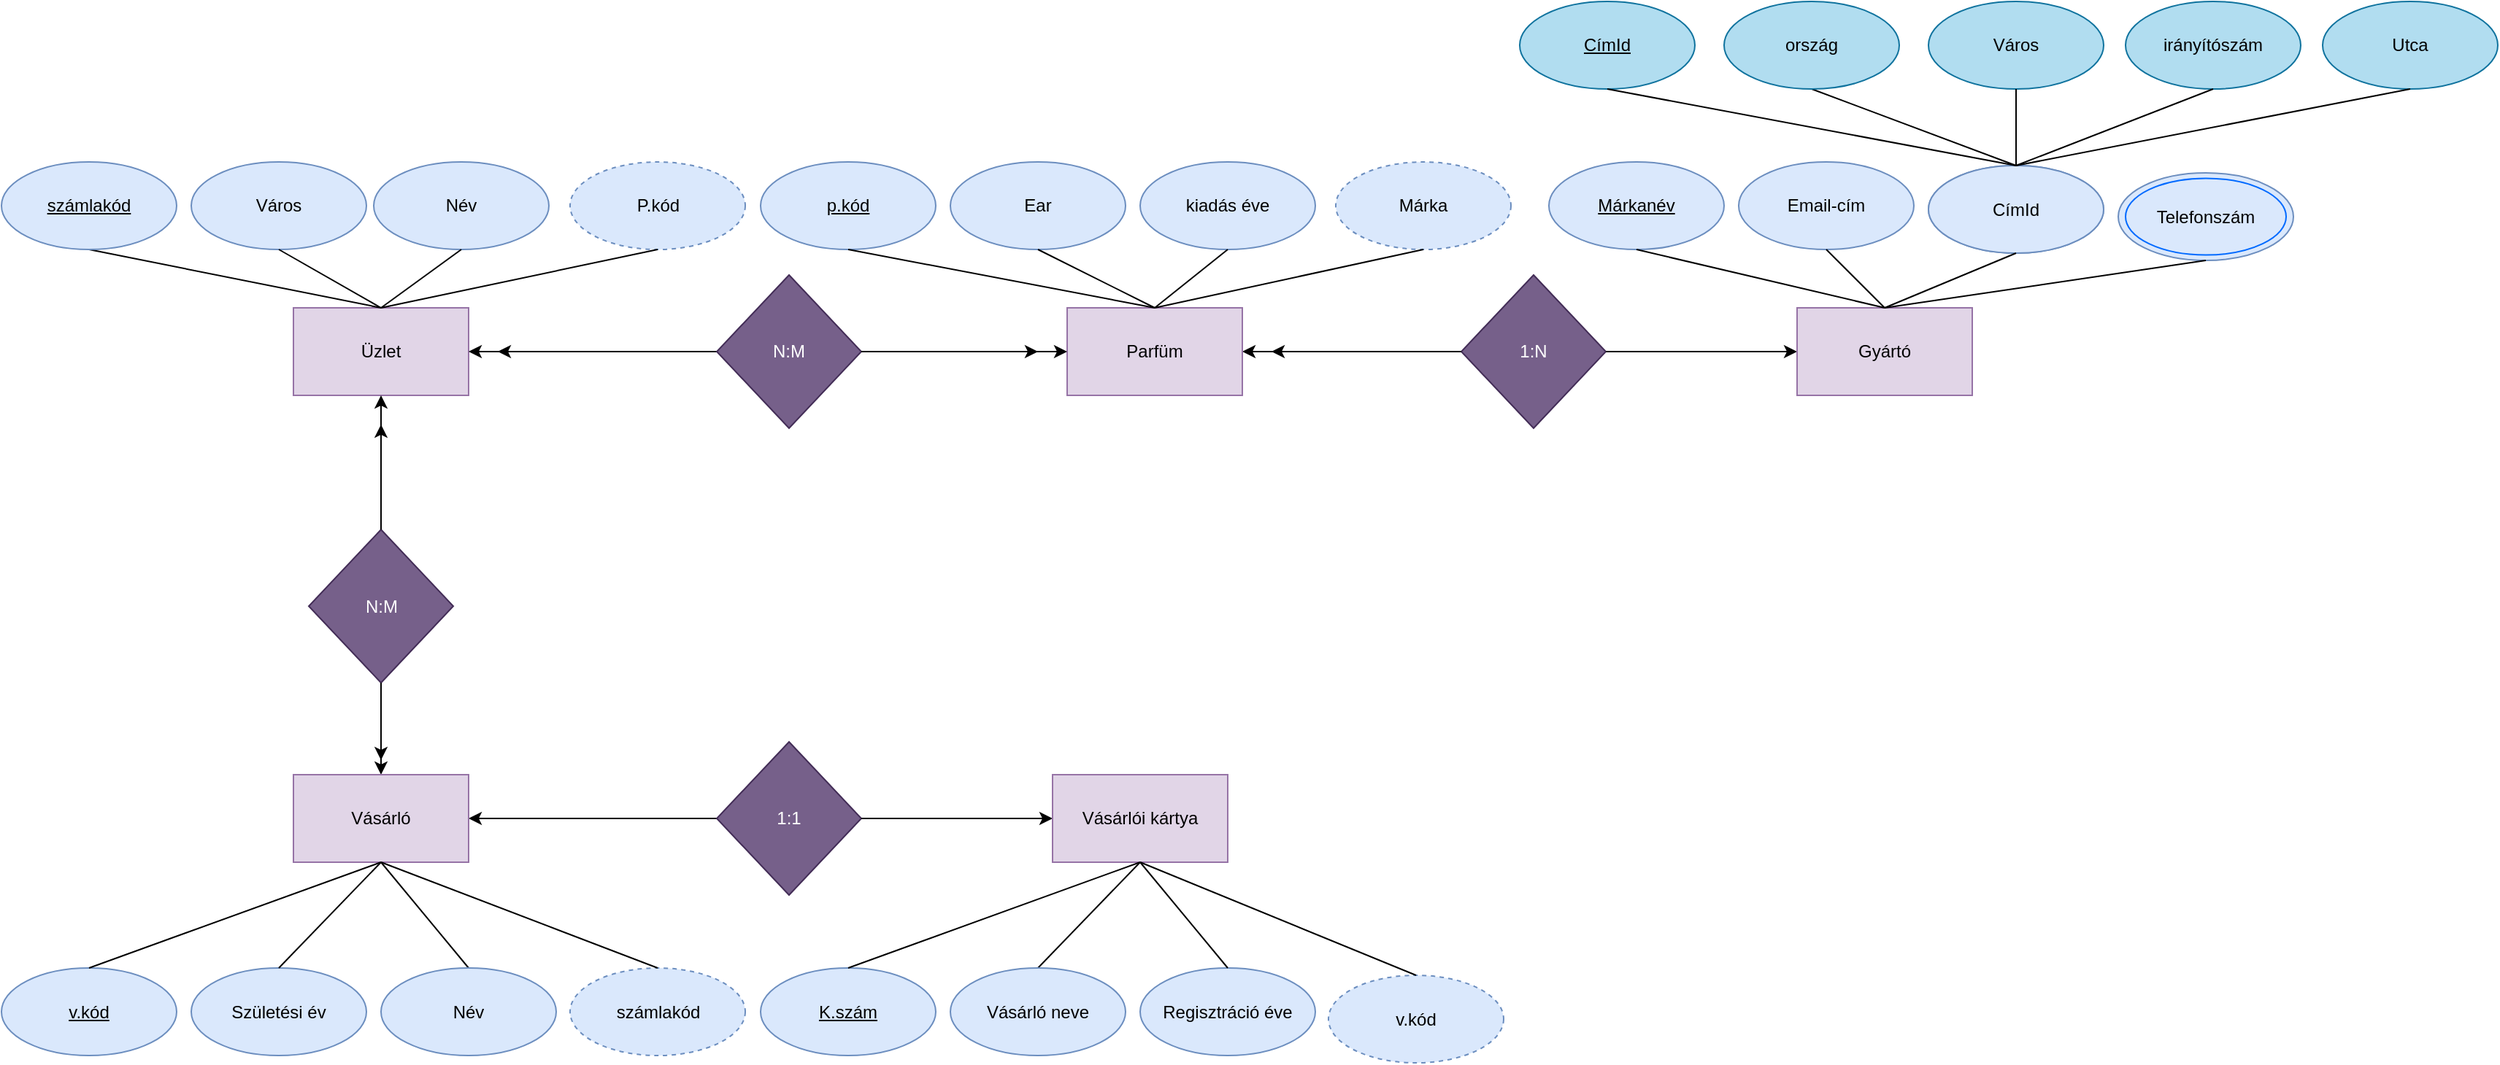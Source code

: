 <mxfile version="24.9.1">
  <diagram name="1 oldal" id="GX9x6SP1de8rh7PZItlE">
    <mxGraphModel dx="2047" dy="666" grid="1" gridSize="10" guides="1" tooltips="1" connect="1" arrows="1" fold="1" page="1" pageScale="1" pageWidth="827" pageHeight="1169" math="0" shadow="0">
      <root>
        <mxCell id="0" />
        <mxCell id="1" parent="0" />
        <mxCell id="6PtmAap040pJsDn0YbJX-8" value="" style="edgeStyle=orthogonalEdgeStyle;rounded=0;orthogonalLoop=1;jettySize=auto;html=1;entryX=1;entryY=0.5;entryDx=0;entryDy=0;exitX=0;exitY=0.5;exitDx=0;exitDy=0;" parent="1" source="6PtmAap040pJsDn0YbJX-7" target="6PtmAap040pJsDn0YbJX-1" edge="1">
          <mxGeometry relative="1" as="geometry">
            <mxPoint x="360" y="450" as="sourcePoint" />
          </mxGeometry>
        </mxCell>
        <mxCell id="6PtmAap040pJsDn0YbJX-1" value="Parfüm" style="rounded=0;whiteSpace=wrap;html=1;fillColor=#e1d5e7;strokeColor=#9673a6;" parent="1" vertex="1">
          <mxGeometry x="170" y="380" width="120" height="60" as="geometry" />
        </mxCell>
        <mxCell id="6PtmAap040pJsDn0YbJX-2" value="Márka" style="ellipse;whiteSpace=wrap;html=1;fillColor=#dae8fc;strokeColor=#6c8ebf;dashed=1;" parent="1" vertex="1">
          <mxGeometry x="354" y="280" width="120" height="60" as="geometry" />
        </mxCell>
        <mxCell id="6PtmAap040pJsDn0YbJX-4" value="Ear" style="ellipse;whiteSpace=wrap;html=1;fillColor=#dae8fc;strokeColor=#6c8ebf;" parent="1" vertex="1">
          <mxGeometry x="90" y="280" width="120" height="60" as="geometry" />
        </mxCell>
        <mxCell id="6PtmAap040pJsDn0YbJX-5" value="kiadás éve" style="ellipse;whiteSpace=wrap;html=1;fillColor=#dae8fc;strokeColor=#6c8ebf;" parent="1" vertex="1">
          <mxGeometry x="220" y="280" width="120" height="60" as="geometry" />
        </mxCell>
        <mxCell id="6PtmAap040pJsDn0YbJX-6" value="&lt;u&gt;p.kód&lt;/u&gt;" style="ellipse;whiteSpace=wrap;html=1;fillColor=#dae8fc;strokeColor=#6c8ebf;" parent="1" vertex="1">
          <mxGeometry x="-40" y="280" width="120" height="60" as="geometry" />
        </mxCell>
        <mxCell id="6PtmAap040pJsDn0YbJX-7" value="1:N" style="rhombus;whiteSpace=wrap;html=1;fillColor=#76608a;strokeColor=#432D57;rounded=0;fontColor=#ffffff;" parent="1" vertex="1">
          <mxGeometry x="440" y="357.5" width="99" height="105" as="geometry" />
        </mxCell>
        <mxCell id="6PtmAap040pJsDn0YbJX-9" value="" style="endArrow=none;html=1;rounded=0;entryX=0.5;entryY=1;entryDx=0;entryDy=0;exitX=0.5;exitY=0;exitDx=0;exitDy=0;" parent="1" source="6PtmAap040pJsDn0YbJX-1" target="6PtmAap040pJsDn0YbJX-5" edge="1">
          <mxGeometry width="50" height="50" relative="1" as="geometry">
            <mxPoint x="240" y="250" as="sourcePoint" />
            <mxPoint x="440" y="410" as="targetPoint" />
          </mxGeometry>
        </mxCell>
        <mxCell id="6PtmAap040pJsDn0YbJX-11" value="" style="endArrow=none;html=1;rounded=0;entryX=0.5;entryY=1;entryDx=0;entryDy=0;exitX=0.5;exitY=0;exitDx=0;exitDy=0;" parent="1" source="6PtmAap040pJsDn0YbJX-1" target="6PtmAap040pJsDn0YbJX-6" edge="1">
          <mxGeometry width="50" height="50" relative="1" as="geometry">
            <mxPoint x="390" y="460" as="sourcePoint" />
            <mxPoint x="440" y="410" as="targetPoint" />
          </mxGeometry>
        </mxCell>
        <mxCell id="6PtmAap040pJsDn0YbJX-12" value="" style="endArrow=none;html=1;rounded=0;entryX=0.5;entryY=1;entryDx=0;entryDy=0;exitX=0.5;exitY=0;exitDx=0;exitDy=0;" parent="1" source="6PtmAap040pJsDn0YbJX-1" target="6PtmAap040pJsDn0YbJX-2" edge="1">
          <mxGeometry width="50" height="50" relative="1" as="geometry">
            <mxPoint x="370" y="230" as="sourcePoint" />
            <mxPoint x="440" y="410" as="targetPoint" />
          </mxGeometry>
        </mxCell>
        <mxCell id="6PtmAap040pJsDn0YbJX-68" value="" style="edgeStyle=orthogonalEdgeStyle;rounded=0;orthogonalLoop=1;jettySize=auto;html=1;exitX=1;exitY=0.5;exitDx=0;exitDy=0;entryX=0;entryY=0.5;entryDx=0;entryDy=0;" parent="1" source="6PtmAap040pJsDn0YbJX-7" target="6PtmAap040pJsDn0YbJX-13" edge="1">
          <mxGeometry relative="1" as="geometry">
            <mxPoint x="580" y="490" as="targetPoint" />
          </mxGeometry>
        </mxCell>
        <mxCell id="6PtmAap040pJsDn0YbJX-13" value="Gyártó" style="rounded=0;whiteSpace=wrap;html=1;fillColor=#e1d5e7;strokeColor=#9673a6;" parent="1" vertex="1">
          <mxGeometry x="670" y="380" width="120" height="60" as="geometry" />
        </mxCell>
        <mxCell id="6PtmAap040pJsDn0YbJX-16" value="" style="ellipse;whiteSpace=wrap;html=1;fillColor=#dae8fc;strokeColor=#6c8ebf;" parent="1" vertex="1">
          <mxGeometry x="890" y="287.5" width="120" height="60" as="geometry" />
        </mxCell>
        <mxCell id="6PtmAap040pJsDn0YbJX-17" value="" style="endArrow=none;html=1;rounded=0;exitX=0.5;exitY=1;exitDx=0;exitDy=0;entryX=0.5;entryY=0;entryDx=0;entryDy=0;" parent="1" source="6PtmAap040pJsDn0YbJX-16" target="6PtmAap040pJsDn0YbJX-13" edge="1">
          <mxGeometry width="50" height="50" relative="1" as="geometry">
            <mxPoint x="530" y="462" as="sourcePoint" />
            <mxPoint x="770" y="412" as="targetPoint" />
          </mxGeometry>
        </mxCell>
        <mxCell id="6PtmAap040pJsDn0YbJX-18" value="&lt;span style=&quot;font-weight: normal;&quot;&gt;&lt;u&gt;Márkanév&lt;/u&gt;&lt;/span&gt;" style="ellipse;whiteSpace=wrap;html=1;fillColor=#dae8fc;strokeColor=#6c8ebf;fontStyle=1;" parent="1" vertex="1">
          <mxGeometry x="500" y="280" width="120" height="60" as="geometry" />
        </mxCell>
        <mxCell id="6PtmAap040pJsDn0YbJX-19" value="" style="endArrow=none;html=1;rounded=0;entryX=0.5;entryY=1;entryDx=0;entryDy=0;exitX=0.5;exitY=0;exitDx=0;exitDy=0;" parent="1" source="6PtmAap040pJsDn0YbJX-13" target="6PtmAap040pJsDn0YbJX-18" edge="1">
          <mxGeometry width="50" height="50" relative="1" as="geometry">
            <mxPoint x="770" y="412" as="sourcePoint" />
            <mxPoint x="580" y="412" as="targetPoint" />
          </mxGeometry>
        </mxCell>
        <mxCell id="6PtmAap040pJsDn0YbJX-21" value="Név" style="ellipse;whiteSpace=wrap;html=1;fillColor=#dae8fc;strokeColor=#6c8ebf;" parent="1" vertex="1">
          <mxGeometry x="760" y="282.5" width="120" height="60" as="geometry" />
        </mxCell>
        <mxCell id="6PtmAap040pJsDn0YbJX-22" value="CímId" style="ellipse;whiteSpace=wrap;html=1;fillColor=#dae8fc;strokeColor=#6c8ebf;" parent="1" vertex="1">
          <mxGeometry x="760" y="282.5" width="120" height="60" as="geometry" />
        </mxCell>
        <mxCell id="6PtmAap040pJsDn0YbJX-23" value="" style="endArrow=none;html=1;rounded=0;entryX=0.5;entryY=1;entryDx=0;entryDy=0;exitX=0.5;exitY=0;exitDx=0;exitDy=0;" parent="1" source="6PtmAap040pJsDn0YbJX-13" target="6PtmAap040pJsDn0YbJX-21" edge="1">
          <mxGeometry width="50" height="50" relative="1" as="geometry">
            <mxPoint x="770" y="412" as="sourcePoint" />
            <mxPoint x="580" y="412" as="targetPoint" />
          </mxGeometry>
        </mxCell>
        <mxCell id="6PtmAap040pJsDn0YbJX-24" value="" style="endArrow=none;html=1;rounded=0;entryX=0.5;entryY=0;entryDx=0;entryDy=0;exitX=0.5;exitY=1;exitDx=0;exitDy=0;" parent="1" source="6PtmAap040pJsDn0YbJX-25" target="6PtmAap040pJsDn0YbJX-22" edge="1">
          <mxGeometry width="50" height="50" relative="1" as="geometry">
            <mxPoint x="930" y="292.5" as="sourcePoint" />
            <mxPoint x="540" y="362.5" as="targetPoint" />
          </mxGeometry>
        </mxCell>
        <mxCell id="6PtmAap040pJsDn0YbJX-25" value="ország&lt;span style=&quot;color: rgba(0, 0, 0, 0); font-family: monospace; font-size: 0px; text-align: start; text-wrap-mode: nowrap;&quot;&gt;%3CmxGraphModel%3E%3Croot%3E%3CmxCell%20id%3D%220%22%2F%3E%3CmxCell%20id%3D%221%22%20parent%3D%220%22%2F%3E%3CmxCell%20id%3D%222%22%20value%3D%22N%C3%A9v%22%20style%3D%22ellipse%3BwhiteSpace%3Dwrap%3Bhtml%3D1%3BfillColor%3D%23dae8fc%3BstrokeColor%3D%236c8ebf%3B%22%20vertex%3D%221%22%20parent%3D%221%22%3E%3CmxGeometry%20x%3D%22670%22%20y%3D%22370%22%20width%3D%22120%22%20height%3D%2260%22%20as%3D%22geometry%22%2F%3E%3C%2FmxCell%3E%3C%2Froot%3E%3C%2FmxGraphModel%3E&lt;/span&gt;" style="ellipse;whiteSpace=wrap;html=1;fillColor=#b1ddf0;strokeColor=#10739e;" parent="1" vertex="1">
          <mxGeometry x="620" y="170" width="120" height="60" as="geometry" />
        </mxCell>
        <mxCell id="6PtmAap040pJsDn0YbJX-27" value="Város" style="ellipse;whiteSpace=wrap;html=1;fillColor=#b1ddf0;strokeColor=#10739e;" parent="1" vertex="1">
          <mxGeometry x="760" y="170" width="120" height="60" as="geometry" />
        </mxCell>
        <mxCell id="6PtmAap040pJsDn0YbJX-28" value="irányítószám" style="ellipse;whiteSpace=wrap;html=1;fillColor=#b1ddf0;strokeColor=#10739e;" parent="1" vertex="1">
          <mxGeometry x="895" y="170" width="120" height="60" as="geometry" />
        </mxCell>
        <mxCell id="6PtmAap040pJsDn0YbJX-29" value="" style="endArrow=none;html=1;rounded=0;entryX=0.5;entryY=1;entryDx=0;entryDy=0;exitX=0.5;exitY=0;exitDx=0;exitDy=0;" parent="1" source="6PtmAap040pJsDn0YbJX-22" target="6PtmAap040pJsDn0YbJX-27" edge="1">
          <mxGeometry width="50" height="50" relative="1" as="geometry">
            <mxPoint x="820" y="280" as="sourcePoint" />
            <mxPoint x="540" y="362.5" as="targetPoint" />
          </mxGeometry>
        </mxCell>
        <mxCell id="6PtmAap040pJsDn0YbJX-30" value="" style="endArrow=none;html=1;rounded=0;entryX=0.5;entryY=1;entryDx=0;entryDy=0;exitX=0.5;exitY=0;exitDx=0;exitDy=0;" parent="1" source="6PtmAap040pJsDn0YbJX-22" target="6PtmAap040pJsDn0YbJX-28" edge="1">
          <mxGeometry width="50" height="50" relative="1" as="geometry">
            <mxPoint x="490" y="412.5" as="sourcePoint" />
            <mxPoint x="540" y="362.5" as="targetPoint" />
          </mxGeometry>
        </mxCell>
        <mxCell id="6PtmAap040pJsDn0YbJX-32" value="Utca" style="ellipse;whiteSpace=wrap;html=1;fillColor=#b1ddf0;strokeColor=#10739e;" parent="1" vertex="1">
          <mxGeometry x="1030" y="170" width="120" height="60" as="geometry" />
        </mxCell>
        <mxCell id="6PtmAap040pJsDn0YbJX-33" value="" style="endArrow=none;html=1;rounded=0;entryX=0.5;entryY=1;entryDx=0;entryDy=0;exitX=0.5;exitY=0;exitDx=0;exitDy=0;" parent="1" source="6PtmAap040pJsDn0YbJX-22" target="6PtmAap040pJsDn0YbJX-32" edge="1">
          <mxGeometry width="50" height="50" relative="1" as="geometry">
            <mxPoint x="490" y="412.5" as="sourcePoint" />
            <mxPoint x="540" y="362.5" as="targetPoint" />
          </mxGeometry>
        </mxCell>
        <mxCell id="6PtmAap040pJsDn0YbJX-36" value="Üzlet" style="rounded=0;whiteSpace=wrap;html=1;fillColor=#e1d5e7;strokeColor=#9673a6;" parent="1" vertex="1">
          <mxGeometry x="-360" y="380" width="120" height="60" as="geometry" />
        </mxCell>
        <mxCell id="6PtmAap040pJsDn0YbJX-84" value="" style="edgeStyle=orthogonalEdgeStyle;rounded=0;orthogonalLoop=1;jettySize=auto;html=1;endArrow=none;endFill=0;startArrow=classic;startFill=1;" parent="1" source="6PtmAap040pJsDn0YbJX-37" target="6PtmAap040pJsDn0YbJX-82" edge="1">
          <mxGeometry relative="1" as="geometry" />
        </mxCell>
        <mxCell id="6PtmAap040pJsDn0YbJX-129" value="" style="edgeStyle=orthogonalEdgeStyle;rounded=0;orthogonalLoop=1;jettySize=auto;html=1;startArrow=classic;startFill=1;endArrow=none;endFill=0;" parent="1" source="6PtmAap040pJsDn0YbJX-37" target="6PtmAap040pJsDn0YbJX-101" edge="1">
          <mxGeometry relative="1" as="geometry" />
        </mxCell>
        <mxCell id="6PtmAap040pJsDn0YbJX-37" value="Vásárló" style="rounded=0;whiteSpace=wrap;html=1;fillColor=#e1d5e7;strokeColor=#9673a6;" parent="1" vertex="1">
          <mxGeometry x="-360" y="700" width="120" height="60" as="geometry" />
        </mxCell>
        <mxCell id="6PtmAap040pJsDn0YbJX-38" value="Név" style="ellipse;whiteSpace=wrap;html=1;fillColor=#dae8fc;strokeColor=#6c8ebf;" parent="1" vertex="1">
          <mxGeometry x="-305" y="280" width="120" height="60" as="geometry" />
        </mxCell>
        <mxCell id="6PtmAap040pJsDn0YbJX-39" value="" style="endArrow=none;html=1;rounded=0;entryX=0.5;entryY=1;entryDx=0;entryDy=0;exitX=0.5;exitY=0;exitDx=0;exitDy=0;" parent="1" source="6PtmAap040pJsDn0YbJX-36" target="6PtmAap040pJsDn0YbJX-38" edge="1">
          <mxGeometry width="50" height="50" relative="1" as="geometry">
            <mxPoint x="90" y="355" as="sourcePoint" />
            <mxPoint x="140" y="305" as="targetPoint" />
          </mxGeometry>
        </mxCell>
        <mxCell id="6PtmAap040pJsDn0YbJX-40" value="Város" style="ellipse;whiteSpace=wrap;html=1;fillColor=#dae8fc;strokeColor=#6c8ebf;" parent="1" vertex="1">
          <mxGeometry x="-430" y="280" width="120" height="60" as="geometry" />
        </mxCell>
        <mxCell id="6PtmAap040pJsDn0YbJX-41" value="" style="endArrow=none;html=1;rounded=0;exitX=0.5;exitY=1;exitDx=0;exitDy=0;entryX=0.5;entryY=0;entryDx=0;entryDy=0;" parent="1" source="6PtmAap040pJsDn0YbJX-40" target="6PtmAap040pJsDn0YbJX-36" edge="1">
          <mxGeometry width="50" height="50" relative="1" as="geometry">
            <mxPoint x="10" y="55" as="sourcePoint" />
            <mxPoint x="-300" y="250" as="targetPoint" />
          </mxGeometry>
        </mxCell>
        <mxCell id="6PtmAap040pJsDn0YbJX-43" value="" style="endArrow=none;html=1;rounded=0;exitX=0.5;exitY=1;exitDx=0;exitDy=0;entryX=0.5;entryY=0;entryDx=0;entryDy=0;" parent="1" source="6PtmAap040pJsDn0YbJX-47" target="6PtmAap040pJsDn0YbJX-36" edge="1">
          <mxGeometry width="50" height="50" relative="1" as="geometry">
            <mxPoint x="440" y="580" as="sourcePoint" />
            <mxPoint x="-200" y="320" as="targetPoint" />
          </mxGeometry>
        </mxCell>
        <mxCell id="6PtmAap040pJsDn0YbJX-44" value="P.kód" style="ellipse;whiteSpace=wrap;html=1;fillColor=#dae8fc;strokeColor=#6c8ebf;dashed=1;" parent="1" vertex="1">
          <mxGeometry x="-170.5" y="280" width="120" height="60" as="geometry" />
        </mxCell>
        <mxCell id="6PtmAap040pJsDn0YbJX-46" value="" style="endArrow=none;html=1;rounded=0;entryX=0.5;entryY=1;entryDx=0;entryDy=0;exitX=0.5;exitY=0;exitDx=0;exitDy=0;" parent="1" source="6PtmAap040pJsDn0YbJX-36" target="6PtmAap040pJsDn0YbJX-44" edge="1">
          <mxGeometry width="50" height="50" relative="1" as="geometry">
            <mxPoint x="-100" y="665" as="sourcePoint" />
            <mxPoint x="140" y="105" as="targetPoint" />
          </mxGeometry>
        </mxCell>
        <mxCell id="6PtmAap040pJsDn0YbJX-47" value="&lt;u&gt;számlakód&lt;/u&gt;" style="ellipse;whiteSpace=wrap;html=1;fillColor=#dae8fc;strokeColor=#6c8ebf;" parent="1" vertex="1">
          <mxGeometry x="-560" y="280" width="120" height="60" as="geometry" />
        </mxCell>
        <mxCell id="6PtmAap040pJsDn0YbJX-51" value="&lt;u&gt;v.kód&lt;/u&gt;" style="ellipse;whiteSpace=wrap;html=1;fillColor=#dae8fc;strokeColor=#6c8ebf;" parent="1" vertex="1">
          <mxGeometry x="-560" y="832.5" width="120" height="60" as="geometry" />
        </mxCell>
        <mxCell id="6PtmAap040pJsDn0YbJX-52" value="Születési év" style="ellipse;whiteSpace=wrap;html=1;fillColor=#dae8fc;strokeColor=#6c8ebf;" parent="1" vertex="1">
          <mxGeometry x="-430" y="832.5" width="120" height="60" as="geometry" />
        </mxCell>
        <mxCell id="6PtmAap040pJsDn0YbJX-53" value="számlakód" style="ellipse;whiteSpace=wrap;html=1;fillColor=#dae8fc;strokeColor=#6c8ebf;dashed=1;" parent="1" vertex="1">
          <mxGeometry x="-170.5" y="832.5" width="120" height="60" as="geometry" />
        </mxCell>
        <mxCell id="6PtmAap040pJsDn0YbJX-54" value="" style="endArrow=none;html=1;rounded=0;exitX=0.5;exitY=0;exitDx=0;exitDy=0;entryX=0.5;entryY=1;entryDx=0;entryDy=0;" parent="1" source="6PtmAap040pJsDn0YbJX-53" target="6PtmAap040pJsDn0YbJX-37" edge="1">
          <mxGeometry width="50" height="50" relative="1" as="geometry">
            <mxPoint x="90" y="655" as="sourcePoint" />
            <mxPoint x="-350" y="835" as="targetPoint" />
          </mxGeometry>
        </mxCell>
        <mxCell id="6PtmAap040pJsDn0YbJX-55" value="" style="endArrow=none;html=1;rounded=0;entryX=0.5;entryY=0;entryDx=0;entryDy=0;exitX=0.5;exitY=1;exitDx=0;exitDy=0;" parent="1" source="6PtmAap040pJsDn0YbJX-37" target="6PtmAap040pJsDn0YbJX-52" edge="1">
          <mxGeometry width="50" height="50" relative="1" as="geometry">
            <mxPoint x="90" y="655" as="sourcePoint" />
            <mxPoint x="140" y="605" as="targetPoint" />
          </mxGeometry>
        </mxCell>
        <mxCell id="6PtmAap040pJsDn0YbJX-56" value="" style="endArrow=none;html=1;rounded=0;exitX=0.5;exitY=0;exitDx=0;exitDy=0;entryX=0.5;entryY=1;entryDx=0;entryDy=0;" parent="1" source="6PtmAap040pJsDn0YbJX-51" target="6PtmAap040pJsDn0YbJX-37" edge="1">
          <mxGeometry width="50" height="50" relative="1" as="geometry">
            <mxPoint x="90" y="655" as="sourcePoint" />
            <mxPoint x="-370" y="730" as="targetPoint" />
          </mxGeometry>
        </mxCell>
        <mxCell id="6PtmAap040pJsDn0YbJX-67" value="" style="endArrow=classic;html=1;rounded=0;endFill=1;exitX=0;exitY=0.5;exitDx=0;exitDy=0;" parent="1" source="6PtmAap040pJsDn0YbJX-7" edge="1">
          <mxGeometry width="50" height="50" relative="1" as="geometry">
            <mxPoint x="470" y="440" as="sourcePoint" />
            <mxPoint x="310" y="410" as="targetPoint" />
            <Array as="points" />
          </mxGeometry>
        </mxCell>
        <mxCell id="6PtmAap040pJsDn0YbJX-133" value="" style="edgeStyle=orthogonalEdgeStyle;rounded=0;orthogonalLoop=1;jettySize=auto;html=1;" parent="1" source="6PtmAap040pJsDn0YbJX-70" target="6PtmAap040pJsDn0YbJX-36" edge="1">
          <mxGeometry relative="1" as="geometry" />
        </mxCell>
        <mxCell id="6PtmAap040pJsDn0YbJX-70" value="N:M" style="rhombus;whiteSpace=wrap;html=1;fillColor=#76608a;strokeColor=#432D57;rounded=0;fontColor=#ffffff;" parent="1" vertex="1">
          <mxGeometry x="-70" y="357.5" width="99" height="105" as="geometry" />
        </mxCell>
        <mxCell id="6PtmAap040pJsDn0YbJX-72" value="" style="endArrow=classic;html=1;rounded=0;" parent="1" edge="1">
          <mxGeometry width="50" height="50" relative="1" as="geometry">
            <mxPoint x="-90" y="410" as="sourcePoint" />
            <mxPoint x="-220" y="410" as="targetPoint" />
          </mxGeometry>
        </mxCell>
        <mxCell id="6PtmAap040pJsDn0YbJX-73" value="" style="endArrow=classic;html=1;rounded=0;exitX=1;exitY=0.5;exitDx=0;exitDy=0;" parent="1" source="6PtmAap040pJsDn0YbJX-70" edge="1">
          <mxGeometry width="50" height="50" relative="1" as="geometry">
            <mxPoint x="287.5" y="495" as="sourcePoint" />
            <mxPoint x="150" y="410" as="targetPoint" />
          </mxGeometry>
        </mxCell>
        <mxCell id="6PtmAap040pJsDn0YbJX-75" value="" style="endArrow=classic;html=1;rounded=0;exitX=1;exitY=0.5;exitDx=0;exitDy=0;entryX=0;entryY=0.5;entryDx=0;entryDy=0;" parent="1" source="6PtmAap040pJsDn0YbJX-70" target="6PtmAap040pJsDn0YbJX-1" edge="1">
          <mxGeometry width="50" height="50" relative="1" as="geometry">
            <mxPoint x="250" y="435" as="sourcePoint" />
            <mxPoint x="130" y="450" as="targetPoint" />
          </mxGeometry>
        </mxCell>
        <mxCell id="6PtmAap040pJsDn0YbJX-76" value="" style="endArrow=none;html=1;rounded=0;entryX=0.5;entryY=0;entryDx=0;entryDy=0;exitX=0.5;exitY=1;exitDx=0;exitDy=0;" parent="1" source="6PtmAap040pJsDn0YbJX-37" target="6PtmAap040pJsDn0YbJX-50" edge="1">
          <mxGeometry width="50" height="50" relative="1" as="geometry">
            <mxPoint x="-350" y="845" as="sourcePoint" />
            <mxPoint x="-160" y="765" as="targetPoint" />
          </mxGeometry>
        </mxCell>
        <mxCell id="6PtmAap040pJsDn0YbJX-50" value="Név" style="ellipse;whiteSpace=wrap;html=1;fillColor=#dae8fc;strokeColor=#6c8ebf;" parent="1" vertex="1">
          <mxGeometry x="-300" y="832.5" width="120" height="60" as="geometry" />
        </mxCell>
        <mxCell id="6PtmAap040pJsDn0YbJX-82" value="N:M" style="rhombus;whiteSpace=wrap;html=1;fillColor=#76608a;strokeColor=#432D57;rounded=0;fontColor=#ffffff;" parent="1" vertex="1">
          <mxGeometry x="-349.5" y="532" width="99" height="105" as="geometry" />
        </mxCell>
        <mxCell id="6PtmAap040pJsDn0YbJX-87" value="" style="endArrow=classic;html=1;rounded=0;entryX=0.5;entryY=1;entryDx=0;entryDy=0;exitX=0.5;exitY=0;exitDx=0;exitDy=0;" parent="1" source="6PtmAap040pJsDn0YbJX-82" target="6PtmAap040pJsDn0YbJX-36" edge="1">
          <mxGeometry width="50" height="50" relative="1" as="geometry">
            <mxPoint x="80" y="725" as="sourcePoint" />
            <mxPoint x="100" y="765" as="targetPoint" />
          </mxGeometry>
        </mxCell>
        <mxCell id="6PtmAap040pJsDn0YbJX-101" value="1:1" style="rhombus;whiteSpace=wrap;html=1;fillColor=#76608a;strokeColor=#432D57;rounded=0;fontColor=#ffffff;" parent="1" vertex="1">
          <mxGeometry x="-70" y="677.5" width="99" height="105" as="geometry" />
        </mxCell>
        <mxCell id="6PtmAap040pJsDn0YbJX-104" value="" style="edgeStyle=orthogonalEdgeStyle;rounded=0;orthogonalLoop=1;jettySize=auto;html=1;endArrow=none;endFill=0;startArrow=classic;startFill=1;" parent="1" source="6PtmAap040pJsDn0YbJX-103" target="6PtmAap040pJsDn0YbJX-101" edge="1">
          <mxGeometry relative="1" as="geometry" />
        </mxCell>
        <mxCell id="6PtmAap040pJsDn0YbJX-103" value="Vásárlói kártya" style="rounded=0;whiteSpace=wrap;html=1;fillColor=#e1d5e7;strokeColor=#9673a6;" parent="1" vertex="1">
          <mxGeometry x="160" y="700" width="120" height="60" as="geometry" />
        </mxCell>
        <mxCell id="6PtmAap040pJsDn0YbJX-105" value="&lt;u&gt;K.szám&lt;/u&gt;" style="ellipse;whiteSpace=wrap;html=1;fillColor=#dae8fc;strokeColor=#6c8ebf;" parent="1" vertex="1">
          <mxGeometry x="-40" y="832.5" width="120" height="60" as="geometry" />
        </mxCell>
        <mxCell id="6PtmAap040pJsDn0YbJX-106" value="Regisztráció éve" style="ellipse;whiteSpace=wrap;html=1;fillColor=#dae8fc;strokeColor=#6c8ebf;" parent="1" vertex="1">
          <mxGeometry x="220" y="832.5" width="120" height="60" as="geometry" />
        </mxCell>
        <mxCell id="6PtmAap040pJsDn0YbJX-108" value="v.kód" style="ellipse;whiteSpace=wrap;html=1;fillColor=#dae8fc;strokeColor=#6c8ebf;dashed=1;" parent="1" vertex="1">
          <mxGeometry x="349" y="837.5" width="120" height="60" as="geometry" />
        </mxCell>
        <mxCell id="6PtmAap040pJsDn0YbJX-113" value="" style="endArrow=none;html=1;rounded=0;entryX=0.5;entryY=0;entryDx=0;entryDy=0;exitX=0.5;exitY=1;exitDx=0;exitDy=0;" parent="1" source="6PtmAap040pJsDn0YbJX-103" target="6PtmAap040pJsDn0YbJX-108" edge="1">
          <mxGeometry width="50" height="50" relative="1" as="geometry">
            <mxPoint x="90" y="830" as="sourcePoint" />
            <mxPoint x="590" y="1015" as="targetPoint" />
          </mxGeometry>
        </mxCell>
        <mxCell id="6PtmAap040pJsDn0YbJX-115" value="" style="endArrow=none;html=1;rounded=0;entryX=0.5;entryY=0;entryDx=0;entryDy=0;exitX=0.5;exitY=1;exitDx=0;exitDy=0;" parent="1" source="6PtmAap040pJsDn0YbJX-103" target="6PtmAap040pJsDn0YbJX-105" edge="1">
          <mxGeometry width="50" height="50" relative="1" as="geometry">
            <mxPoint x="560" y="955" as="sourcePoint" />
            <mxPoint x="1320" y="935" as="targetPoint" />
          </mxGeometry>
        </mxCell>
        <mxCell id="6PtmAap040pJsDn0YbJX-117" value="" style="endArrow=none;html=1;rounded=0;entryX=0.5;entryY=0;entryDx=0;entryDy=0;exitX=0.5;exitY=1;exitDx=0;exitDy=0;" parent="1" source="6PtmAap040pJsDn0YbJX-103" target="6PtmAap040pJsDn0YbJX-106" edge="1">
          <mxGeometry width="50" height="50" relative="1" as="geometry">
            <mxPoint x="70" y="855" as="sourcePoint" />
            <mxPoint x="120" y="805" as="targetPoint" />
          </mxGeometry>
        </mxCell>
        <mxCell id="6PtmAap040pJsDn0YbJX-126" value="&lt;span style=&quot;font-weight: normal;&quot;&gt;Email-cím&lt;/span&gt;" style="ellipse;whiteSpace=wrap;html=1;fillColor=#dae8fc;strokeColor=#6c8ebf;fontStyle=1" parent="1" vertex="1">
          <mxGeometry x="630" y="280" width="120" height="60" as="geometry" />
        </mxCell>
        <mxCell id="6PtmAap040pJsDn0YbJX-127" value="" style="endArrow=none;html=1;rounded=0;entryX=0.5;entryY=1;entryDx=0;entryDy=0;exitX=0.5;exitY=0;exitDx=0;exitDy=0;" parent="1" source="6PtmAap040pJsDn0YbJX-13" target="6PtmAap040pJsDn0YbJX-126" edge="1">
          <mxGeometry width="50" height="50" relative="1" as="geometry">
            <mxPoint x="770" y="412" as="sourcePoint" />
            <mxPoint x="560" y="512" as="targetPoint" />
          </mxGeometry>
        </mxCell>
        <mxCell id="6PtmAap040pJsDn0YbJX-128" value="" style="endArrow=classic;html=1;rounded=0;exitX=0.5;exitY=1;exitDx=0;exitDy=0;" parent="1" source="6PtmAap040pJsDn0YbJX-82" edge="1">
          <mxGeometry width="50" height="50" relative="1" as="geometry">
            <mxPoint x="70" y="755" as="sourcePoint" />
            <mxPoint x="-300" y="690" as="targetPoint" />
          </mxGeometry>
        </mxCell>
        <mxCell id="6PtmAap040pJsDn0YbJX-132" value="" style="endArrow=classic;html=1;rounded=0;exitX=0.5;exitY=0;exitDx=0;exitDy=0;" parent="1" source="6PtmAap040pJsDn0YbJX-82" edge="1">
          <mxGeometry width="50" height="50" relative="1" as="geometry">
            <mxPoint x="80" y="580" as="sourcePoint" />
            <mxPoint x="-300" y="460" as="targetPoint" />
          </mxGeometry>
        </mxCell>
        <mxCell id="OUyzbVskgU4eYfg3w0fs-3" value="" style="endArrow=none;html=1;rounded=0;entryX=0.5;entryY=1;entryDx=0;entryDy=0;" parent="1" target="6PtmAap040pJsDn0YbJX-4" edge="1">
          <mxGeometry width="50" height="50" relative="1" as="geometry">
            <mxPoint x="230" y="380" as="sourcePoint" />
            <mxPoint x="190" y="440" as="targetPoint" />
          </mxGeometry>
        </mxCell>
        <mxCell id="OUyzbVskgU4eYfg3w0fs-5" value="" style="endArrow=none;html=1;rounded=0;entryX=0.5;entryY=0;entryDx=0;entryDy=0;exitX=0.5;exitY=1;exitDx=0;exitDy=0;" parent="1" source="6PtmAap040pJsDn0YbJX-103" target="6PtmAap040pJsDn0YbJX-107" edge="1">
          <mxGeometry width="50" height="50" relative="1" as="geometry">
            <mxPoint x="110" y="760" as="sourcePoint" />
            <mxPoint x="213" y="905" as="targetPoint" />
          </mxGeometry>
        </mxCell>
        <mxCell id="6PtmAap040pJsDn0YbJX-107" value="Vásárló neve" style="ellipse;whiteSpace=wrap;html=1;fillColor=#dae8fc;strokeColor=#6c8ebf;" parent="1" vertex="1">
          <mxGeometry x="90" y="832.5" width="120" height="60" as="geometry" />
        </mxCell>
        <mxCell id="lRX1XuV8T-Wq5wOhRG-8-2" value="Telefonszám" style="ellipse;whiteSpace=wrap;html=1;fillColor=#dae8fc;strokeColor=#006aff;" parent="1" vertex="1">
          <mxGeometry x="895" y="291.25" width="110" height="52.5" as="geometry" />
        </mxCell>
        <mxCell id="cTj4XtuG8f0wN9j_IXTX-1" value="&lt;u&gt;CímId&lt;/u&gt;" style="ellipse;whiteSpace=wrap;html=1;fillColor=#b1ddf0;strokeColor=#10739e;" parent="1" vertex="1">
          <mxGeometry x="480" y="170" width="120" height="60" as="geometry" />
        </mxCell>
        <mxCell id="cTj4XtuG8f0wN9j_IXTX-2" value="" style="endArrow=none;html=1;rounded=0;entryX=0.5;entryY=1;entryDx=0;entryDy=0;exitX=0.5;exitY=0;exitDx=0;exitDy=0;" parent="1" source="6PtmAap040pJsDn0YbJX-22" target="cTj4XtuG8f0wN9j_IXTX-1" edge="1">
          <mxGeometry width="50" height="50" relative="1" as="geometry">
            <mxPoint x="500" y="270" as="sourcePoint" />
            <mxPoint x="430" y="210" as="targetPoint" />
          </mxGeometry>
        </mxCell>
      </root>
    </mxGraphModel>
  </diagram>
</mxfile>
